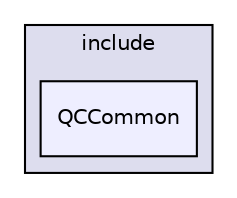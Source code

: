 digraph "/home/travis/build/AliceO2Group/AliceO2/Utilities/QC/QCCommon/include/QCCommon" {
  bgcolor=transparent;
  compound=true
  node [ fontsize="10", fontname="Helvetica"];
  edge [ labelfontsize="10", labelfontname="Helvetica"];
  subgraph clusterdir_55b1dd441e776f4b961fce54e1422b8a {
    graph [ bgcolor="#ddddee", pencolor="black", label="include" fontname="Helvetica", fontsize="10", URL="dir_55b1dd441e776f4b961fce54e1422b8a.html"]
  dir_a361018401e6fea79e8040013162c731 [shape=box, label="QCCommon", style="filled", fillcolor="#eeeeff", pencolor="black", URL="dir_a361018401e6fea79e8040013162c731.html"];
  }
}
